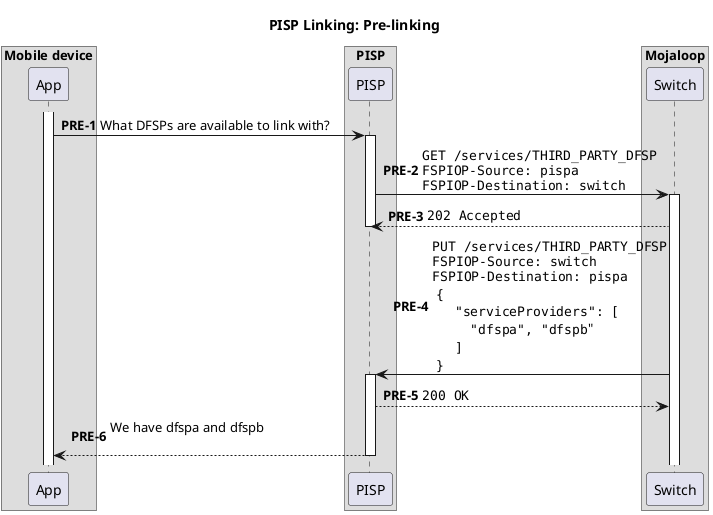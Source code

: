 @startuml

title PISP Linking: Pre-linking

box "Mobile device"
    participant App
end box

box "PISP"
    participant PISP
end box

box "Mojaloop"
    participant Switch
end box

autonumber 1 "<b>PRE-#</b>"
activate App
App -> PISP ++: What DFSPs are available to link with?


PISP -> Switch ++: ""GET /services/THIRD_PARTY_DFSP""\n""FSPIOP-Source: pispa""\n""FSPIOP-Destination: switch""
Switch --> PISP: ""202 Accepted""
deactivate PISP

Switch -> PISP ++: ""PUT /services/THIRD_PARTY_DFSP""\n""FSPIOP-Source: switch""\n""FSPIOP-Destination: pispa""\n\
 ""{""\n\
  ""  "serviceProviders": ["" \n\
  ""    "dfspa", "dfspb""" \n\
  ""  ]"" \n\
 ""}""
PISP --> Switch: ""200 OK""

PISP --> App --: We have dfspa and dfspb\n

@enduml
